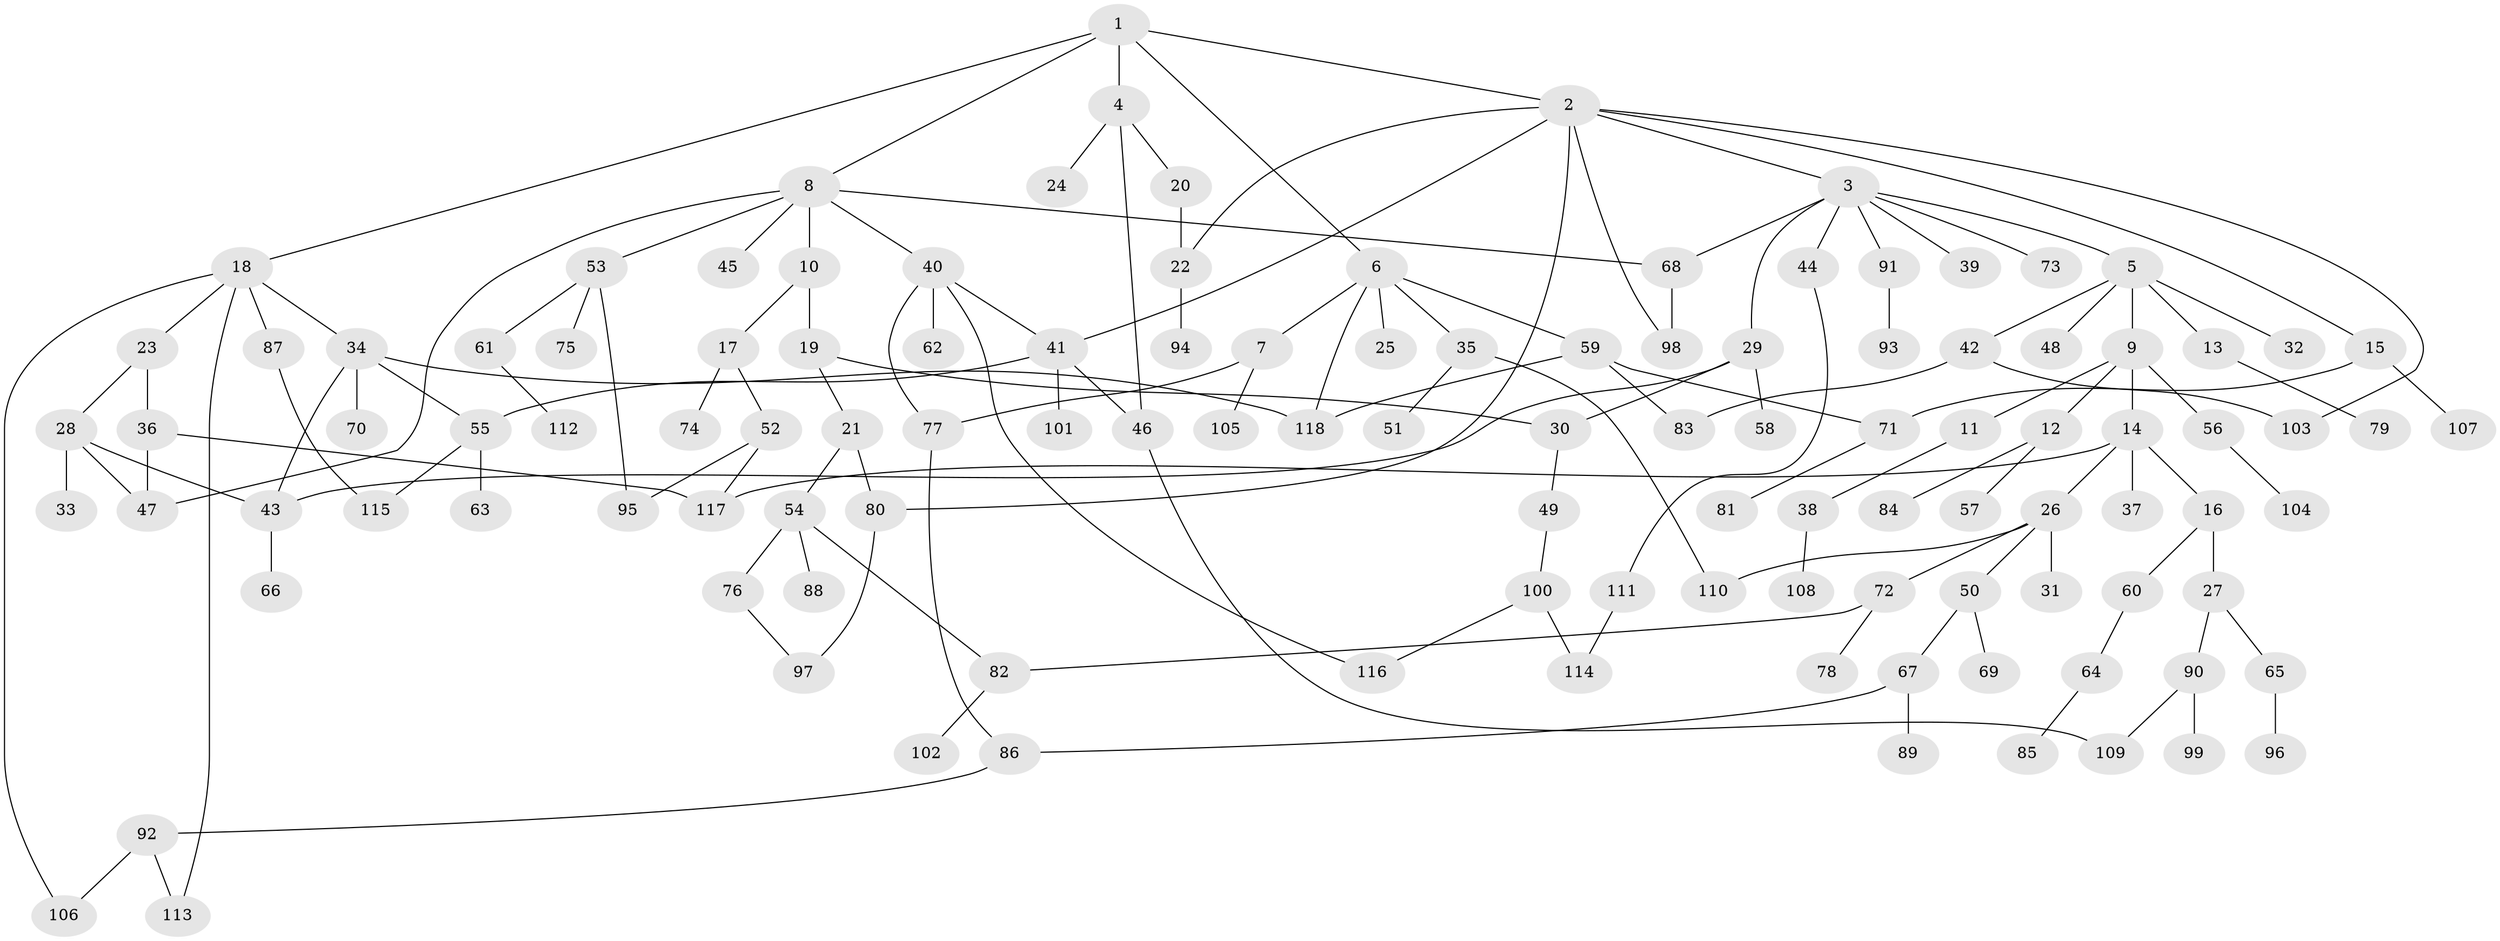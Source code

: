 // coarse degree distribution, {12: 0.01694915254237288, 8: 0.05084745762711865, 4: 0.13559322033898305, 9: 0.01694915254237288, 7: 0.03389830508474576, 1: 0.4067796610169492, 6: 0.01694915254237288, 2: 0.2033898305084746, 5: 0.03389830508474576, 3: 0.0847457627118644}
// Generated by graph-tools (version 1.1) at 2025/16/03/04/25 18:16:54]
// undirected, 118 vertices, 148 edges
graph export_dot {
graph [start="1"]
  node [color=gray90,style=filled];
  1;
  2;
  3;
  4;
  5;
  6;
  7;
  8;
  9;
  10;
  11;
  12;
  13;
  14;
  15;
  16;
  17;
  18;
  19;
  20;
  21;
  22;
  23;
  24;
  25;
  26;
  27;
  28;
  29;
  30;
  31;
  32;
  33;
  34;
  35;
  36;
  37;
  38;
  39;
  40;
  41;
  42;
  43;
  44;
  45;
  46;
  47;
  48;
  49;
  50;
  51;
  52;
  53;
  54;
  55;
  56;
  57;
  58;
  59;
  60;
  61;
  62;
  63;
  64;
  65;
  66;
  67;
  68;
  69;
  70;
  71;
  72;
  73;
  74;
  75;
  76;
  77;
  78;
  79;
  80;
  81;
  82;
  83;
  84;
  85;
  86;
  87;
  88;
  89;
  90;
  91;
  92;
  93;
  94;
  95;
  96;
  97;
  98;
  99;
  100;
  101;
  102;
  103;
  104;
  105;
  106;
  107;
  108;
  109;
  110;
  111;
  112;
  113;
  114;
  115;
  116;
  117;
  118;
  1 -- 2;
  1 -- 4;
  1 -- 6;
  1 -- 8;
  1 -- 18;
  2 -- 3;
  2 -- 15;
  2 -- 22;
  2 -- 80;
  2 -- 98;
  2 -- 41;
  2 -- 103;
  3 -- 5;
  3 -- 29;
  3 -- 39;
  3 -- 44;
  3 -- 73;
  3 -- 91;
  3 -- 68;
  4 -- 20;
  4 -- 24;
  4 -- 46;
  5 -- 9;
  5 -- 13;
  5 -- 32;
  5 -- 42;
  5 -- 48;
  6 -- 7;
  6 -- 25;
  6 -- 35;
  6 -- 59;
  6 -- 118;
  7 -- 105;
  7 -- 77;
  8 -- 10;
  8 -- 40;
  8 -- 45;
  8 -- 53;
  8 -- 68;
  8 -- 47;
  9 -- 11;
  9 -- 12;
  9 -- 14;
  9 -- 56;
  10 -- 17;
  10 -- 19;
  11 -- 38;
  12 -- 57;
  12 -- 84;
  13 -- 79;
  14 -- 16;
  14 -- 26;
  14 -- 37;
  14 -- 117;
  15 -- 107;
  15 -- 71;
  16 -- 27;
  16 -- 60;
  17 -- 52;
  17 -- 74;
  18 -- 23;
  18 -- 34;
  18 -- 87;
  18 -- 106;
  18 -- 113;
  19 -- 21;
  19 -- 30;
  20 -- 22;
  21 -- 54;
  21 -- 80;
  22 -- 94;
  23 -- 28;
  23 -- 36;
  26 -- 31;
  26 -- 50;
  26 -- 72;
  26 -- 110;
  27 -- 65;
  27 -- 90;
  28 -- 33;
  28 -- 47;
  28 -- 43;
  29 -- 43;
  29 -- 58;
  29 -- 30;
  30 -- 49;
  34 -- 55;
  34 -- 70;
  34 -- 118;
  34 -- 43;
  35 -- 51;
  35 -- 110;
  36 -- 117;
  36 -- 47;
  38 -- 108;
  40 -- 41;
  40 -- 62;
  40 -- 77;
  40 -- 116;
  41 -- 101;
  41 -- 55;
  41 -- 46;
  42 -- 103;
  42 -- 83;
  43 -- 66;
  44 -- 111;
  46 -- 109;
  49 -- 100;
  50 -- 67;
  50 -- 69;
  52 -- 95;
  52 -- 117;
  53 -- 61;
  53 -- 75;
  53 -- 95;
  54 -- 76;
  54 -- 88;
  54 -- 82;
  55 -- 63;
  55 -- 115;
  56 -- 104;
  59 -- 71;
  59 -- 83;
  59 -- 118;
  60 -- 64;
  61 -- 112;
  64 -- 85;
  65 -- 96;
  67 -- 89;
  67 -- 86;
  68 -- 98;
  71 -- 81;
  72 -- 78;
  72 -- 82;
  76 -- 97;
  77 -- 86;
  80 -- 97;
  82 -- 102;
  86 -- 92;
  87 -- 115;
  90 -- 99;
  90 -- 109;
  91 -- 93;
  92 -- 106;
  92 -- 113;
  100 -- 114;
  100 -- 116;
  111 -- 114;
}
